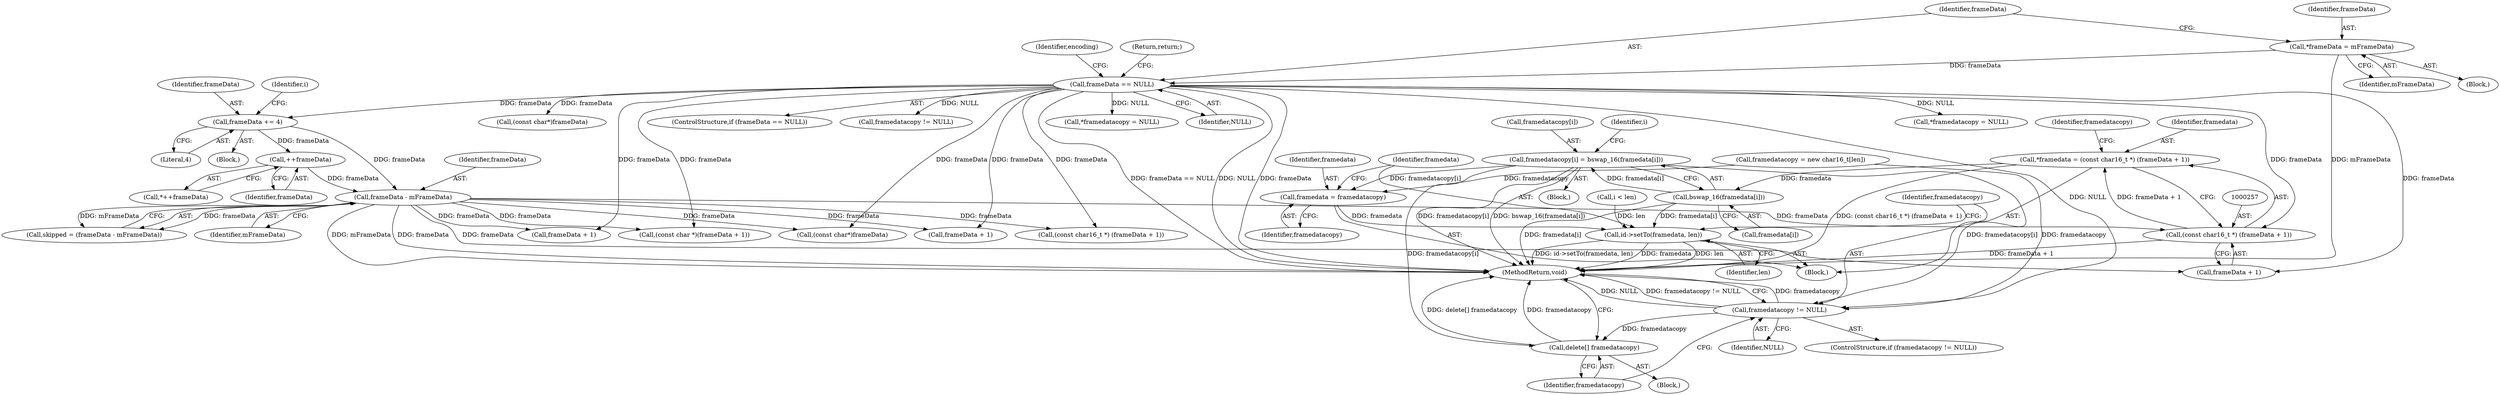 digraph "0_Android_6d0249be2275fd4086783f259f4e2c54722a7c55_0@API" {
"1000280" [label="(Call,framedatacopy[i] = bswap_16(framedata[i]))"];
"1000284" [label="(Call,bswap_16(framedata[i]))"];
"1000254" [label="(Call,*framedata = (const char16_t *) (frameData + 1))"];
"1000256" [label="(Call,(const char16_t *) (frameData + 1))"];
"1000202" [label="(Call,frameData - mFrameData)"];
"1000179" [label="(Call,frameData += 4)"];
"1000111" [label="(Call,frameData == NULL)"];
"1000107" [label="(Call,*frameData = mFrameData)"];
"1000196" [label="(Call,++frameData)"];
"1000288" [label="(Call,framedata = framedatacopy)"];
"1000291" [label="(Call,id->setTo(framedata, len))"];
"1000295" [label="(Call,framedatacopy != NULL)"];
"1000299" [label="(Call,delete[] framedatacopy)"];
"1000109" [label="(Identifier,mFrameData)"];
"1000322" [label="(Call,*framedatacopy = NULL)"];
"1000296" [label="(Identifier,framedatacopy)"];
"1000155" [label="(Call,(const char*)frameData)"];
"1000180" [label="(Identifier,frameData)"];
"1000295" [label="(Call,framedatacopy != NULL)"];
"1000263" [label="(Identifier,framedatacopy)"];
"1000118" [label="(Identifier,encoding)"];
"1000289" [label="(Identifier,framedata)"];
"1000181" [label="(Literal,4)"];
"1000184" [label="(Identifier,i)"];
"1000298" [label="(Block,)"];
"1000318" [label="(Call,frameData + 1)"];
"1000300" [label="(Identifier,framedatacopy)"];
"1000235" [label="(Call,(const char *)(frameData + 1))"];
"1000254" [label="(Call,*framedata = (const char16_t *) (frameData + 1))"];
"1000246" [label="(Block,)"];
"1000110" [label="(ControlStructure,if (frameData == NULL))"];
"1000285" [label="(Call,framedata[i])"];
"1000430" [label="(Call,framedatacopy != NULL)"];
"1000278" [label="(Identifier,i)"];
"1000103" [label="(Block,)"];
"1000274" [label="(Call,i < len)"];
"1000280" [label="(Call,framedatacopy[i] = bswap_16(framedata[i]))"];
"1000256" [label="(Call,(const char16_t *) (frameData + 1))"];
"1000258" [label="(Call,frameData + 1)"];
"1000111" [label="(Call,frameData == NULL)"];
"1000204" [label="(Identifier,mFrameData)"];
"1000281" [label="(Call,framedatacopy[i])"];
"1000203" [label="(Identifier,frameData)"];
"1000112" [label="(Identifier,frameData)"];
"1000107" [label="(Call,*frameData = mFrameData)"];
"1000284" [label="(Call,bswap_16(framedata[i]))"];
"1000292" [label="(Identifier,framedata)"];
"1000436" [label="(MethodReturn,void)"];
"1000200" [label="(Call,skipped = (frameData - mFrameData))"];
"1000197" [label="(Identifier,frameData)"];
"1000223" [label="(Call,(const char*)frameData)"];
"1000179" [label="(Call,frameData += 4)"];
"1000262" [label="(Call,*framedatacopy = NULL)"];
"1000299" [label="(Call,delete[] framedatacopy)"];
"1000195" [label="(Call,*++frameData)"];
"1000265" [label="(Call,framedatacopy = new char16_t[len])"];
"1000297" [label="(Identifier,NULL)"];
"1000279" [label="(Block,)"];
"1000113" [label="(Identifier,NULL)"];
"1000178" [label="(Block,)"];
"1000196" [label="(Call,++frameData)"];
"1000108" [label="(Identifier,frameData)"];
"1000291" [label="(Call,id->setTo(framedata, len))"];
"1000115" [label="(Return,return;)"];
"1000237" [label="(Call,frameData + 1)"];
"1000293" [label="(Identifier,len)"];
"1000290" [label="(Identifier,framedatacopy)"];
"1000288" [label="(Call,framedata = framedatacopy)"];
"1000202" [label="(Call,frameData - mFrameData)"];
"1000294" [label="(ControlStructure,if (framedatacopy != NULL))"];
"1000316" [label="(Call,(const char16_t *) (frameData + 1))"];
"1000255" [label="(Identifier,framedata)"];
"1000280" -> "1000279"  [label="AST: "];
"1000280" -> "1000284"  [label="CFG: "];
"1000281" -> "1000280"  [label="AST: "];
"1000284" -> "1000280"  [label="AST: "];
"1000278" -> "1000280"  [label="CFG: "];
"1000280" -> "1000436"  [label="DDG: bswap_16(framedata[i])"];
"1000280" -> "1000436"  [label="DDG: framedatacopy[i]"];
"1000284" -> "1000280"  [label="DDG: framedata[i]"];
"1000280" -> "1000288"  [label="DDG: framedatacopy[i]"];
"1000280" -> "1000295"  [label="DDG: framedatacopy[i]"];
"1000280" -> "1000299"  [label="DDG: framedatacopy[i]"];
"1000284" -> "1000285"  [label="CFG: "];
"1000285" -> "1000284"  [label="AST: "];
"1000284" -> "1000436"  [label="DDG: framedata[i]"];
"1000254" -> "1000284"  [label="DDG: framedata"];
"1000284" -> "1000291"  [label="DDG: framedata[i]"];
"1000254" -> "1000246"  [label="AST: "];
"1000254" -> "1000256"  [label="CFG: "];
"1000255" -> "1000254"  [label="AST: "];
"1000256" -> "1000254"  [label="AST: "];
"1000263" -> "1000254"  [label="CFG: "];
"1000254" -> "1000436"  [label="DDG: (const char16_t *) (frameData + 1)"];
"1000256" -> "1000254"  [label="DDG: frameData + 1"];
"1000256" -> "1000258"  [label="CFG: "];
"1000257" -> "1000256"  [label="AST: "];
"1000258" -> "1000256"  [label="AST: "];
"1000256" -> "1000436"  [label="DDG: frameData + 1"];
"1000202" -> "1000256"  [label="DDG: frameData"];
"1000111" -> "1000256"  [label="DDG: frameData"];
"1000202" -> "1000200"  [label="AST: "];
"1000202" -> "1000204"  [label="CFG: "];
"1000203" -> "1000202"  [label="AST: "];
"1000204" -> "1000202"  [label="AST: "];
"1000200" -> "1000202"  [label="CFG: "];
"1000202" -> "1000436"  [label="DDG: frameData"];
"1000202" -> "1000436"  [label="DDG: mFrameData"];
"1000202" -> "1000200"  [label="DDG: frameData"];
"1000202" -> "1000200"  [label="DDG: mFrameData"];
"1000179" -> "1000202"  [label="DDG: frameData"];
"1000196" -> "1000202"  [label="DDG: frameData"];
"1000202" -> "1000223"  [label="DDG: frameData"];
"1000202" -> "1000235"  [label="DDG: frameData"];
"1000202" -> "1000237"  [label="DDG: frameData"];
"1000202" -> "1000258"  [label="DDG: frameData"];
"1000202" -> "1000316"  [label="DDG: frameData"];
"1000202" -> "1000318"  [label="DDG: frameData"];
"1000179" -> "1000178"  [label="AST: "];
"1000179" -> "1000181"  [label="CFG: "];
"1000180" -> "1000179"  [label="AST: "];
"1000181" -> "1000179"  [label="AST: "];
"1000184" -> "1000179"  [label="CFG: "];
"1000111" -> "1000179"  [label="DDG: frameData"];
"1000179" -> "1000196"  [label="DDG: frameData"];
"1000111" -> "1000110"  [label="AST: "];
"1000111" -> "1000113"  [label="CFG: "];
"1000112" -> "1000111"  [label="AST: "];
"1000113" -> "1000111"  [label="AST: "];
"1000115" -> "1000111"  [label="CFG: "];
"1000118" -> "1000111"  [label="CFG: "];
"1000111" -> "1000436"  [label="DDG: frameData"];
"1000111" -> "1000436"  [label="DDG: NULL"];
"1000111" -> "1000436"  [label="DDG: frameData == NULL"];
"1000107" -> "1000111"  [label="DDG: frameData"];
"1000111" -> "1000155"  [label="DDG: frameData"];
"1000111" -> "1000223"  [label="DDG: frameData"];
"1000111" -> "1000235"  [label="DDG: frameData"];
"1000111" -> "1000237"  [label="DDG: frameData"];
"1000111" -> "1000258"  [label="DDG: frameData"];
"1000111" -> "1000262"  [label="DDG: NULL"];
"1000111" -> "1000295"  [label="DDG: NULL"];
"1000111" -> "1000316"  [label="DDG: frameData"];
"1000111" -> "1000318"  [label="DDG: frameData"];
"1000111" -> "1000322"  [label="DDG: NULL"];
"1000111" -> "1000430"  [label="DDG: NULL"];
"1000107" -> "1000103"  [label="AST: "];
"1000107" -> "1000109"  [label="CFG: "];
"1000108" -> "1000107"  [label="AST: "];
"1000109" -> "1000107"  [label="AST: "];
"1000112" -> "1000107"  [label="CFG: "];
"1000107" -> "1000436"  [label="DDG: mFrameData"];
"1000196" -> "1000195"  [label="AST: "];
"1000196" -> "1000197"  [label="CFG: "];
"1000197" -> "1000196"  [label="AST: "];
"1000195" -> "1000196"  [label="CFG: "];
"1000288" -> "1000246"  [label="AST: "];
"1000288" -> "1000290"  [label="CFG: "];
"1000289" -> "1000288"  [label="AST: "];
"1000290" -> "1000288"  [label="AST: "];
"1000292" -> "1000288"  [label="CFG: "];
"1000265" -> "1000288"  [label="DDG: framedatacopy"];
"1000288" -> "1000291"  [label="DDG: framedata"];
"1000291" -> "1000246"  [label="AST: "];
"1000291" -> "1000293"  [label="CFG: "];
"1000292" -> "1000291"  [label="AST: "];
"1000293" -> "1000291"  [label="AST: "];
"1000296" -> "1000291"  [label="CFG: "];
"1000291" -> "1000436"  [label="DDG: id->setTo(framedata, len)"];
"1000291" -> "1000436"  [label="DDG: framedata"];
"1000291" -> "1000436"  [label="DDG: len"];
"1000274" -> "1000291"  [label="DDG: len"];
"1000295" -> "1000294"  [label="AST: "];
"1000295" -> "1000297"  [label="CFG: "];
"1000296" -> "1000295"  [label="AST: "];
"1000297" -> "1000295"  [label="AST: "];
"1000300" -> "1000295"  [label="CFG: "];
"1000436" -> "1000295"  [label="CFG: "];
"1000295" -> "1000436"  [label="DDG: framedatacopy"];
"1000295" -> "1000436"  [label="DDG: NULL"];
"1000295" -> "1000436"  [label="DDG: framedatacopy != NULL"];
"1000265" -> "1000295"  [label="DDG: framedatacopy"];
"1000295" -> "1000299"  [label="DDG: framedatacopy"];
"1000299" -> "1000298"  [label="AST: "];
"1000299" -> "1000300"  [label="CFG: "];
"1000300" -> "1000299"  [label="AST: "];
"1000436" -> "1000299"  [label="CFG: "];
"1000299" -> "1000436"  [label="DDG: delete[] framedatacopy"];
"1000299" -> "1000436"  [label="DDG: framedatacopy"];
}

